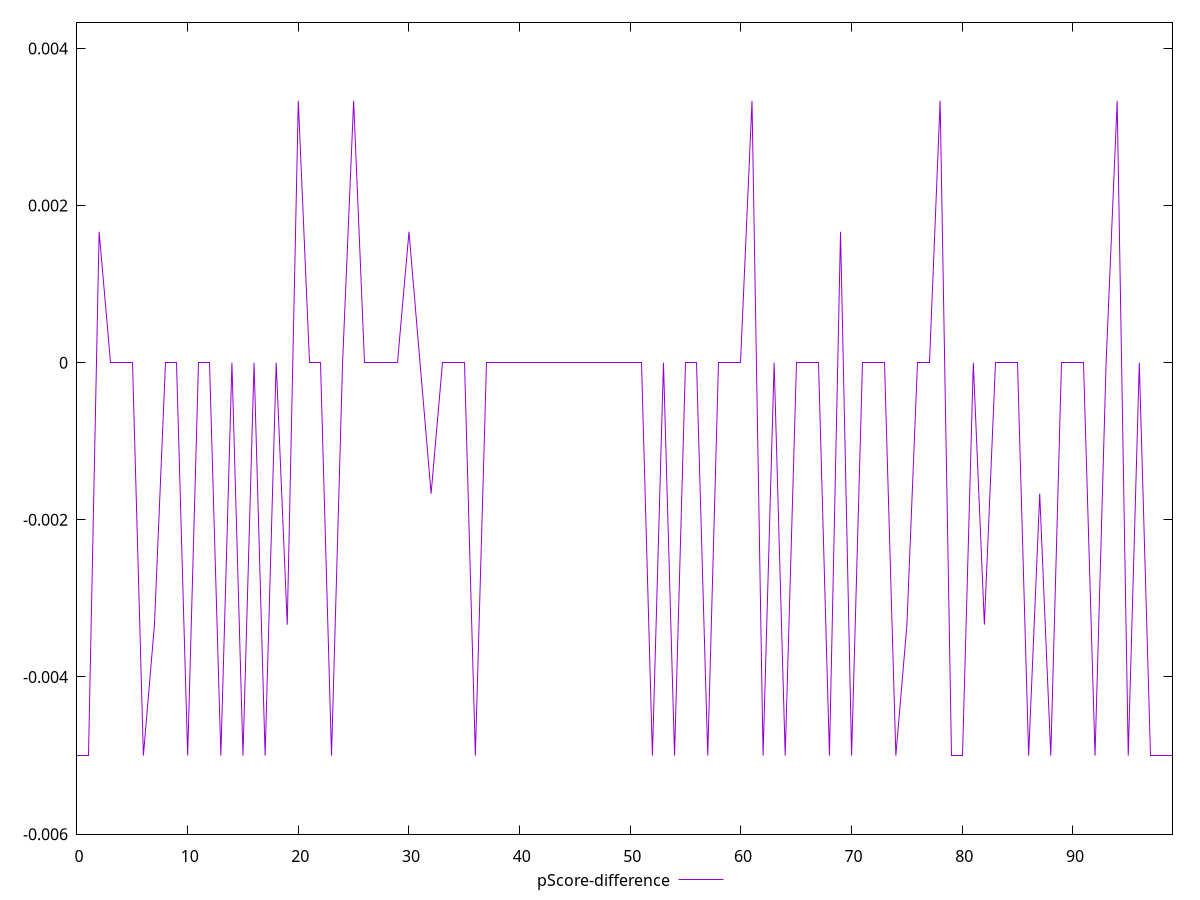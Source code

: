 reset

$pScoreDifference <<EOF
0 -0.0050000000000000044
1 -0.0050000000000000044
2 0.0016666666666667052
3 0
4 0
5 0
6 -0.0050000000000000044
7 -0.0033333333333332993
8 0
9 0
10 -0.0050000000000000044
11 0
12 0
13 -0.0050000000000000044
14 0
15 -0.0050000000000000044
16 0
17 -0.0050000000000000044
18 0
19 -0.0033333333333332993
20 0.0033333333333332993
21 0
22 0
23 -0.0050000000000000044
24 0
25 0.0033333333333332993
26 0
27 0
28 0
29 0
30 0.0016666666666665941
31 0
32 -0.0016666666666665941
33 0
34 0
35 0
36 -0.0050000000000000044
37 0
38 0
39 0
40 0
41 0
42 0
43 0
44 0
45 0
46 0
47 0
48 0
49 0
50 0
51 0
52 -0.0050000000000000044
53 0
54 -0.0050000000000000044
55 0
56 0
57 -0.0050000000000000044
58 0
59 0
60 0
61 0.0033333333333332993
62 -0.0050000000000000044
63 0
64 -0.0050000000000000044
65 0
66 0
67 0
68 -0.0050000000000000044
69 0.0016666666666667052
70 -0.0050000000000000044
71 0
72 0
73 0
74 -0.0050000000000000044
75 -0.0033333333333332993
76 0
77 0
78 0.0033333333333332993
79 -0.0050000000000000044
80 -0.0050000000000000044
81 0
82 -0.0033333333333332993
83 0
84 0
85 0
86 -0.0050000000000000044
87 -0.0016666666666665941
88 -0.0050000000000000044
89 0
90 0
91 0
92 -0.0050000000000000044
93 0
94 0.0033333333333332993
95 -0.0050000000000000044
96 0
97 -0.0050000000000000044
98 -0.0050000000000000044
99 -0.0050000000000000044
EOF

set key outside below
set xrange [0:99]
set yrange [-0.0060000000000000045:0.004333333333333299]
set trange [-0.0060000000000000045:0.004333333333333299]
set terminal svg size 640, 500 enhanced background rgb 'white'
set output "reprap/unminified-css/samples/pages+cached+noexternal+nomedia+nocss/pScore-difference/values.svg"

plot $pScoreDifference title "pScore-difference" with line

reset
